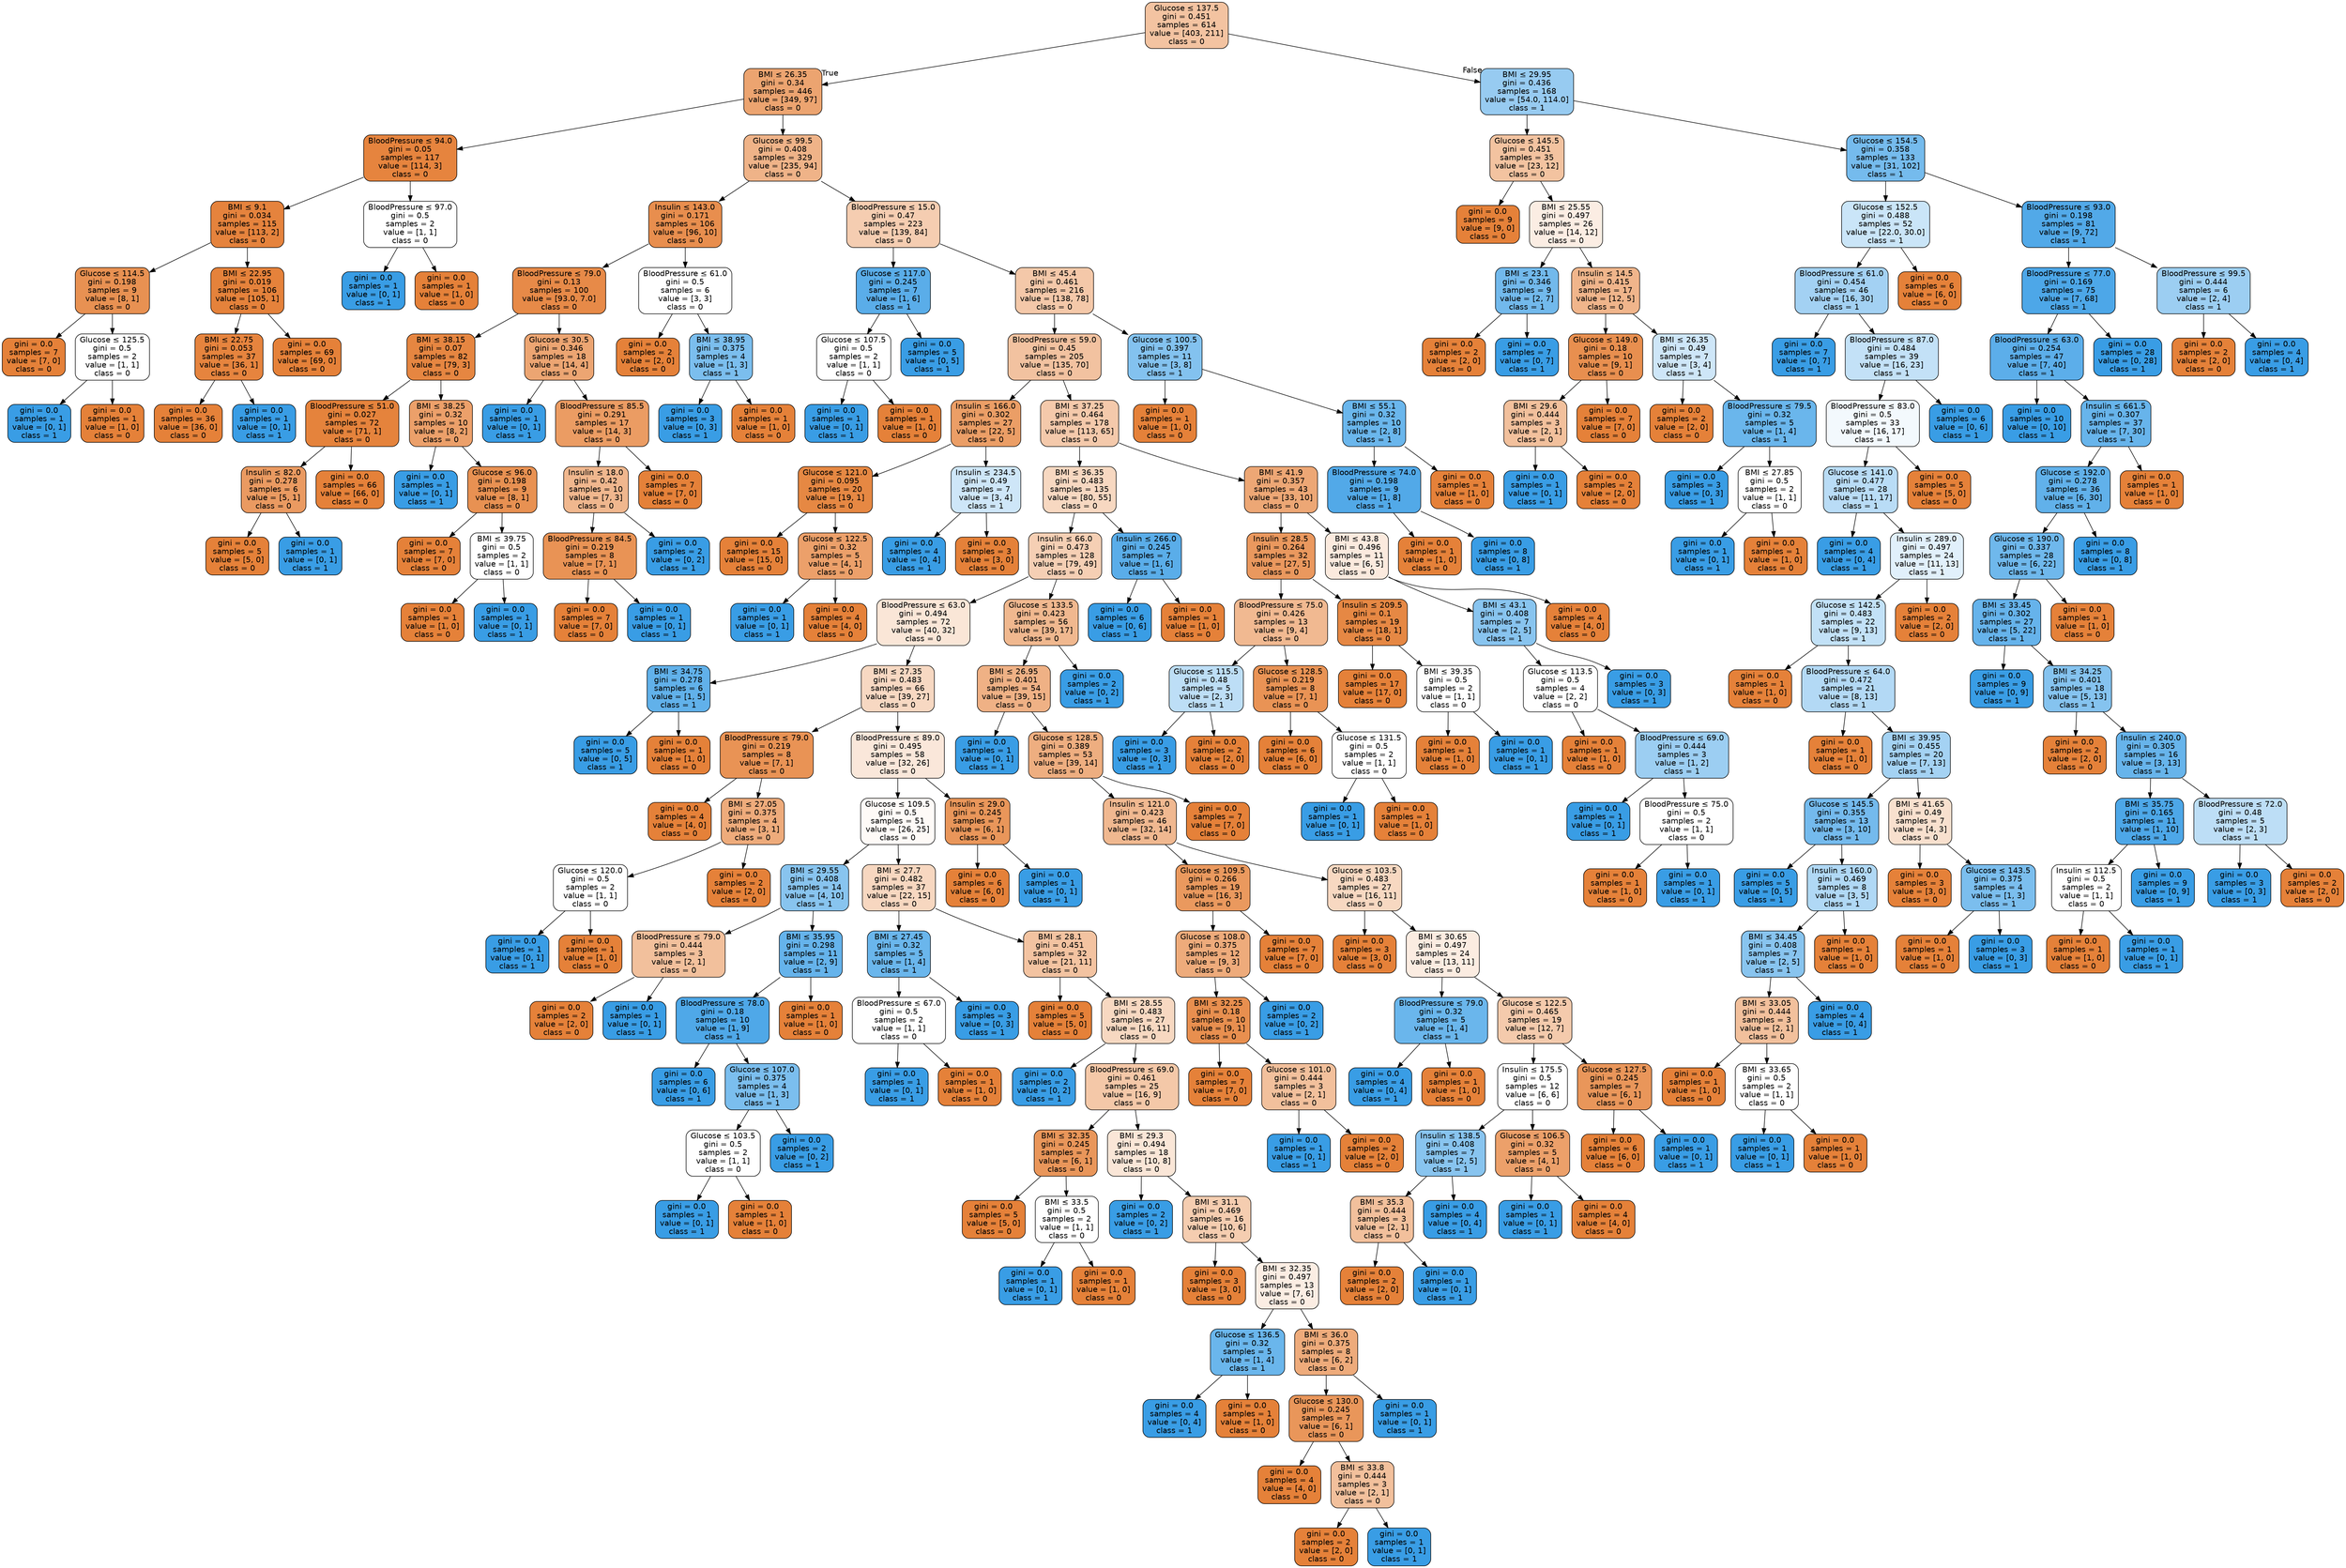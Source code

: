 digraph Tree {
node [shape=box, style="filled, rounded", color="black", fontname="helvetica"] ;
edge [fontname="helvetica"] ;
0 [label=<Glucose &le; 137.5<br/>gini = 0.451<br/>samples = 614<br/>value = [403, 211]<br/>class = 0>, fillcolor="#f3c3a1"] ;
1 [label=<BMI &le; 26.35<br/>gini = 0.34<br/>samples = 446<br/>value = [349, 97]<br/>class = 0>, fillcolor="#eca470"] ;
0 -> 1 [labeldistance=2.5, labelangle=45, headlabel="True"] ;
2 [label=<BloodPressure &le; 94.0<br/>gini = 0.05<br/>samples = 117<br/>value = [114, 3]<br/>class = 0>, fillcolor="#e6843e"] ;
1 -> 2 ;
3 [label=<BMI &le; 9.1<br/>gini = 0.034<br/>samples = 115<br/>value = [113, 2]<br/>class = 0>, fillcolor="#e5833d"] ;
2 -> 3 ;
4 [label=<Glucose &le; 114.5<br/>gini = 0.198<br/>samples = 9<br/>value = [8, 1]<br/>class = 0>, fillcolor="#e89152"] ;
3 -> 4 ;
5 [label=<gini = 0.0<br/>samples = 7<br/>value = [7, 0]<br/>class = 0>, fillcolor="#e58139"] ;
4 -> 5 ;
6 [label=<Glucose &le; 125.5<br/>gini = 0.5<br/>samples = 2<br/>value = [1, 1]<br/>class = 0>, fillcolor="#ffffff"] ;
4 -> 6 ;
7 [label=<gini = 0.0<br/>samples = 1<br/>value = [0, 1]<br/>class = 1>, fillcolor="#399de5"] ;
6 -> 7 ;
8 [label=<gini = 0.0<br/>samples = 1<br/>value = [1, 0]<br/>class = 0>, fillcolor="#e58139"] ;
6 -> 8 ;
9 [label=<BMI &le; 22.95<br/>gini = 0.019<br/>samples = 106<br/>value = [105, 1]<br/>class = 0>, fillcolor="#e5823b"] ;
3 -> 9 ;
10 [label=<BMI &le; 22.75<br/>gini = 0.053<br/>samples = 37<br/>value = [36, 1]<br/>class = 0>, fillcolor="#e6843e"] ;
9 -> 10 ;
11 [label=<gini = 0.0<br/>samples = 36<br/>value = [36, 0]<br/>class = 0>, fillcolor="#e58139"] ;
10 -> 11 ;
12 [label=<gini = 0.0<br/>samples = 1<br/>value = [0, 1]<br/>class = 1>, fillcolor="#399de5"] ;
10 -> 12 ;
13 [label=<gini = 0.0<br/>samples = 69<br/>value = [69, 0]<br/>class = 0>, fillcolor="#e58139"] ;
9 -> 13 ;
14 [label=<BloodPressure &le; 97.0<br/>gini = 0.5<br/>samples = 2<br/>value = [1, 1]<br/>class = 0>, fillcolor="#ffffff"] ;
2 -> 14 ;
15 [label=<gini = 0.0<br/>samples = 1<br/>value = [0, 1]<br/>class = 1>, fillcolor="#399de5"] ;
14 -> 15 ;
16 [label=<gini = 0.0<br/>samples = 1<br/>value = [1, 0]<br/>class = 0>, fillcolor="#e58139"] ;
14 -> 16 ;
17 [label=<Glucose &le; 99.5<br/>gini = 0.408<br/>samples = 329<br/>value = [235, 94]<br/>class = 0>, fillcolor="#efb388"] ;
1 -> 17 ;
18 [label=<Insulin &le; 143.0<br/>gini = 0.171<br/>samples = 106<br/>value = [96, 10]<br/>class = 0>, fillcolor="#e88e4e"] ;
17 -> 18 ;
19 [label=<BloodPressure &le; 79.0<br/>gini = 0.13<br/>samples = 100<br/>value = [93.0, 7.0]<br/>class = 0>, fillcolor="#e78a48"] ;
18 -> 19 ;
20 [label=<BMI &le; 38.15<br/>gini = 0.07<br/>samples = 82<br/>value = [79, 3]<br/>class = 0>, fillcolor="#e68641"] ;
19 -> 20 ;
21 [label=<BloodPressure &le; 51.0<br/>gini = 0.027<br/>samples = 72<br/>value = [71, 1]<br/>class = 0>, fillcolor="#e5833c"] ;
20 -> 21 ;
22 [label=<Insulin &le; 82.0<br/>gini = 0.278<br/>samples = 6<br/>value = [5, 1]<br/>class = 0>, fillcolor="#ea9a61"] ;
21 -> 22 ;
23 [label=<gini = 0.0<br/>samples = 5<br/>value = [5, 0]<br/>class = 0>, fillcolor="#e58139"] ;
22 -> 23 ;
24 [label=<gini = 0.0<br/>samples = 1<br/>value = [0, 1]<br/>class = 1>, fillcolor="#399de5"] ;
22 -> 24 ;
25 [label=<gini = 0.0<br/>samples = 66<br/>value = [66, 0]<br/>class = 0>, fillcolor="#e58139"] ;
21 -> 25 ;
26 [label=<BMI &le; 38.25<br/>gini = 0.32<br/>samples = 10<br/>value = [8, 2]<br/>class = 0>, fillcolor="#eca06a"] ;
20 -> 26 ;
27 [label=<gini = 0.0<br/>samples = 1<br/>value = [0, 1]<br/>class = 1>, fillcolor="#399de5"] ;
26 -> 27 ;
28 [label=<Glucose &le; 96.0<br/>gini = 0.198<br/>samples = 9<br/>value = [8, 1]<br/>class = 0>, fillcolor="#e89152"] ;
26 -> 28 ;
29 [label=<gini = 0.0<br/>samples = 7<br/>value = [7, 0]<br/>class = 0>, fillcolor="#e58139"] ;
28 -> 29 ;
30 [label=<BMI &le; 39.75<br/>gini = 0.5<br/>samples = 2<br/>value = [1, 1]<br/>class = 0>, fillcolor="#ffffff"] ;
28 -> 30 ;
31 [label=<gini = 0.0<br/>samples = 1<br/>value = [1, 0]<br/>class = 0>, fillcolor="#e58139"] ;
30 -> 31 ;
32 [label=<gini = 0.0<br/>samples = 1<br/>value = [0, 1]<br/>class = 1>, fillcolor="#399de5"] ;
30 -> 32 ;
33 [label=<Glucose &le; 30.5<br/>gini = 0.346<br/>samples = 18<br/>value = [14, 4]<br/>class = 0>, fillcolor="#eca572"] ;
19 -> 33 ;
34 [label=<gini = 0.0<br/>samples = 1<br/>value = [0, 1]<br/>class = 1>, fillcolor="#399de5"] ;
33 -> 34 ;
35 [label=<BloodPressure &le; 85.5<br/>gini = 0.291<br/>samples = 17<br/>value = [14, 3]<br/>class = 0>, fillcolor="#eb9c63"] ;
33 -> 35 ;
36 [label=<Insulin &le; 18.0<br/>gini = 0.42<br/>samples = 10<br/>value = [7, 3]<br/>class = 0>, fillcolor="#f0b78e"] ;
35 -> 36 ;
37 [label=<BloodPressure &le; 84.5<br/>gini = 0.219<br/>samples = 8<br/>value = [7, 1]<br/>class = 0>, fillcolor="#e99355"] ;
36 -> 37 ;
38 [label=<gini = 0.0<br/>samples = 7<br/>value = [7, 0]<br/>class = 0>, fillcolor="#e58139"] ;
37 -> 38 ;
39 [label=<gini = 0.0<br/>samples = 1<br/>value = [0, 1]<br/>class = 1>, fillcolor="#399de5"] ;
37 -> 39 ;
40 [label=<gini = 0.0<br/>samples = 2<br/>value = [0, 2]<br/>class = 1>, fillcolor="#399de5"] ;
36 -> 40 ;
41 [label=<gini = 0.0<br/>samples = 7<br/>value = [7, 0]<br/>class = 0>, fillcolor="#e58139"] ;
35 -> 41 ;
42 [label=<BloodPressure &le; 61.0<br/>gini = 0.5<br/>samples = 6<br/>value = [3, 3]<br/>class = 0>, fillcolor="#ffffff"] ;
18 -> 42 ;
43 [label=<gini = 0.0<br/>samples = 2<br/>value = [2, 0]<br/>class = 0>, fillcolor="#e58139"] ;
42 -> 43 ;
44 [label=<BMI &le; 38.95<br/>gini = 0.375<br/>samples = 4<br/>value = [1, 3]<br/>class = 1>, fillcolor="#7bbeee"] ;
42 -> 44 ;
45 [label=<gini = 0.0<br/>samples = 3<br/>value = [0, 3]<br/>class = 1>, fillcolor="#399de5"] ;
44 -> 45 ;
46 [label=<gini = 0.0<br/>samples = 1<br/>value = [1, 0]<br/>class = 0>, fillcolor="#e58139"] ;
44 -> 46 ;
47 [label=<BloodPressure &le; 15.0<br/>gini = 0.47<br/>samples = 223<br/>value = [139, 84]<br/>class = 0>, fillcolor="#f5cdb1"] ;
17 -> 47 ;
48 [label=<Glucose &le; 117.0<br/>gini = 0.245<br/>samples = 7<br/>value = [1, 6]<br/>class = 1>, fillcolor="#5aade9"] ;
47 -> 48 ;
49 [label=<Glucose &le; 107.5<br/>gini = 0.5<br/>samples = 2<br/>value = [1, 1]<br/>class = 0>, fillcolor="#ffffff"] ;
48 -> 49 ;
50 [label=<gini = 0.0<br/>samples = 1<br/>value = [0, 1]<br/>class = 1>, fillcolor="#399de5"] ;
49 -> 50 ;
51 [label=<gini = 0.0<br/>samples = 1<br/>value = [1, 0]<br/>class = 0>, fillcolor="#e58139"] ;
49 -> 51 ;
52 [label=<gini = 0.0<br/>samples = 5<br/>value = [0, 5]<br/>class = 1>, fillcolor="#399de5"] ;
48 -> 52 ;
53 [label=<BMI &le; 45.4<br/>gini = 0.461<br/>samples = 216<br/>value = [138, 78]<br/>class = 0>, fillcolor="#f4c8a9"] ;
47 -> 53 ;
54 [label=<BloodPressure &le; 59.0<br/>gini = 0.45<br/>samples = 205<br/>value = [135, 70]<br/>class = 0>, fillcolor="#f2c2a0"] ;
53 -> 54 ;
55 [label=<Insulin &le; 166.0<br/>gini = 0.302<br/>samples = 27<br/>value = [22, 5]<br/>class = 0>, fillcolor="#eb9e66"] ;
54 -> 55 ;
56 [label=<Glucose &le; 121.0<br/>gini = 0.095<br/>samples = 20<br/>value = [19, 1]<br/>class = 0>, fillcolor="#e68843"] ;
55 -> 56 ;
57 [label=<gini = 0.0<br/>samples = 15<br/>value = [15, 0]<br/>class = 0>, fillcolor="#e58139"] ;
56 -> 57 ;
58 [label=<Glucose &le; 122.5<br/>gini = 0.32<br/>samples = 5<br/>value = [4, 1]<br/>class = 0>, fillcolor="#eca06a"] ;
56 -> 58 ;
59 [label=<gini = 0.0<br/>samples = 1<br/>value = [0, 1]<br/>class = 1>, fillcolor="#399de5"] ;
58 -> 59 ;
60 [label=<gini = 0.0<br/>samples = 4<br/>value = [4, 0]<br/>class = 0>, fillcolor="#e58139"] ;
58 -> 60 ;
61 [label=<Insulin &le; 234.5<br/>gini = 0.49<br/>samples = 7<br/>value = [3, 4]<br/>class = 1>, fillcolor="#cee6f8"] ;
55 -> 61 ;
62 [label=<gini = 0.0<br/>samples = 4<br/>value = [0, 4]<br/>class = 1>, fillcolor="#399de5"] ;
61 -> 62 ;
63 [label=<gini = 0.0<br/>samples = 3<br/>value = [3, 0]<br/>class = 0>, fillcolor="#e58139"] ;
61 -> 63 ;
64 [label=<BMI &le; 37.25<br/>gini = 0.464<br/>samples = 178<br/>value = [113, 65]<br/>class = 0>, fillcolor="#f4c9ab"] ;
54 -> 64 ;
65 [label=<BMI &le; 36.35<br/>gini = 0.483<br/>samples = 135<br/>value = [80, 55]<br/>class = 0>, fillcolor="#f7d8c1"] ;
64 -> 65 ;
66 [label=<Insulin &le; 66.0<br/>gini = 0.473<br/>samples = 128<br/>value = [79, 49]<br/>class = 0>, fillcolor="#f5cfb4"] ;
65 -> 66 ;
67 [label=<BloodPressure &le; 63.0<br/>gini = 0.494<br/>samples = 72<br/>value = [40, 32]<br/>class = 0>, fillcolor="#fae6d7"] ;
66 -> 67 ;
68 [label=<BMI &le; 34.75<br/>gini = 0.278<br/>samples = 6<br/>value = [1, 5]<br/>class = 1>, fillcolor="#61b1ea"] ;
67 -> 68 ;
69 [label=<gini = 0.0<br/>samples = 5<br/>value = [0, 5]<br/>class = 1>, fillcolor="#399de5"] ;
68 -> 69 ;
70 [label=<gini = 0.0<br/>samples = 1<br/>value = [1, 0]<br/>class = 0>, fillcolor="#e58139"] ;
68 -> 70 ;
71 [label=<BMI &le; 27.35<br/>gini = 0.483<br/>samples = 66<br/>value = [39, 27]<br/>class = 0>, fillcolor="#f7d8c2"] ;
67 -> 71 ;
72 [label=<BloodPressure &le; 79.0<br/>gini = 0.219<br/>samples = 8<br/>value = [7, 1]<br/>class = 0>, fillcolor="#e99355"] ;
71 -> 72 ;
73 [label=<gini = 0.0<br/>samples = 4<br/>value = [4, 0]<br/>class = 0>, fillcolor="#e58139"] ;
72 -> 73 ;
74 [label=<BMI &le; 27.05<br/>gini = 0.375<br/>samples = 4<br/>value = [3, 1]<br/>class = 0>, fillcolor="#eeab7b"] ;
72 -> 74 ;
75 [label=<Glucose &le; 120.0<br/>gini = 0.5<br/>samples = 2<br/>value = [1, 1]<br/>class = 0>, fillcolor="#ffffff"] ;
74 -> 75 ;
76 [label=<gini = 0.0<br/>samples = 1<br/>value = [0, 1]<br/>class = 1>, fillcolor="#399de5"] ;
75 -> 76 ;
77 [label=<gini = 0.0<br/>samples = 1<br/>value = [1, 0]<br/>class = 0>, fillcolor="#e58139"] ;
75 -> 77 ;
78 [label=<gini = 0.0<br/>samples = 2<br/>value = [2, 0]<br/>class = 0>, fillcolor="#e58139"] ;
74 -> 78 ;
79 [label=<BloodPressure &le; 89.0<br/>gini = 0.495<br/>samples = 58<br/>value = [32, 26]<br/>class = 0>, fillcolor="#fae7da"] ;
71 -> 79 ;
80 [label=<Glucose &le; 109.5<br/>gini = 0.5<br/>samples = 51<br/>value = [26, 25]<br/>class = 0>, fillcolor="#fefaf7"] ;
79 -> 80 ;
81 [label=<BMI &le; 29.55<br/>gini = 0.408<br/>samples = 14<br/>value = [4, 10]<br/>class = 1>, fillcolor="#88c4ef"] ;
80 -> 81 ;
82 [label=<BloodPressure &le; 79.0<br/>gini = 0.444<br/>samples = 3<br/>value = [2, 1]<br/>class = 0>, fillcolor="#f2c09c"] ;
81 -> 82 ;
83 [label=<gini = 0.0<br/>samples = 2<br/>value = [2, 0]<br/>class = 0>, fillcolor="#e58139"] ;
82 -> 83 ;
84 [label=<gini = 0.0<br/>samples = 1<br/>value = [0, 1]<br/>class = 1>, fillcolor="#399de5"] ;
82 -> 84 ;
85 [label=<BMI &le; 35.95<br/>gini = 0.298<br/>samples = 11<br/>value = [2, 9]<br/>class = 1>, fillcolor="#65b3eb"] ;
81 -> 85 ;
86 [label=<BloodPressure &le; 78.0<br/>gini = 0.18<br/>samples = 10<br/>value = [1, 9]<br/>class = 1>, fillcolor="#4fa8e8"] ;
85 -> 86 ;
87 [label=<gini = 0.0<br/>samples = 6<br/>value = [0, 6]<br/>class = 1>, fillcolor="#399de5"] ;
86 -> 87 ;
88 [label=<Glucose &le; 107.0<br/>gini = 0.375<br/>samples = 4<br/>value = [1, 3]<br/>class = 1>, fillcolor="#7bbeee"] ;
86 -> 88 ;
89 [label=<Glucose &le; 103.5<br/>gini = 0.5<br/>samples = 2<br/>value = [1, 1]<br/>class = 0>, fillcolor="#ffffff"] ;
88 -> 89 ;
90 [label=<gini = 0.0<br/>samples = 1<br/>value = [0, 1]<br/>class = 1>, fillcolor="#399de5"] ;
89 -> 90 ;
91 [label=<gini = 0.0<br/>samples = 1<br/>value = [1, 0]<br/>class = 0>, fillcolor="#e58139"] ;
89 -> 91 ;
92 [label=<gini = 0.0<br/>samples = 2<br/>value = [0, 2]<br/>class = 1>, fillcolor="#399de5"] ;
88 -> 92 ;
93 [label=<gini = 0.0<br/>samples = 1<br/>value = [1, 0]<br/>class = 0>, fillcolor="#e58139"] ;
85 -> 93 ;
94 [label=<BMI &le; 27.7<br/>gini = 0.482<br/>samples = 37<br/>value = [22, 15]<br/>class = 0>, fillcolor="#f7d7c0"] ;
80 -> 94 ;
95 [label=<BMI &le; 27.45<br/>gini = 0.32<br/>samples = 5<br/>value = [1, 4]<br/>class = 1>, fillcolor="#6ab6ec"] ;
94 -> 95 ;
96 [label=<BloodPressure &le; 67.0<br/>gini = 0.5<br/>samples = 2<br/>value = [1, 1]<br/>class = 0>, fillcolor="#ffffff"] ;
95 -> 96 ;
97 [label=<gini = 0.0<br/>samples = 1<br/>value = [0, 1]<br/>class = 1>, fillcolor="#399de5"] ;
96 -> 97 ;
98 [label=<gini = 0.0<br/>samples = 1<br/>value = [1, 0]<br/>class = 0>, fillcolor="#e58139"] ;
96 -> 98 ;
99 [label=<gini = 0.0<br/>samples = 3<br/>value = [0, 3]<br/>class = 1>, fillcolor="#399de5"] ;
95 -> 99 ;
100 [label=<BMI &le; 28.1<br/>gini = 0.451<br/>samples = 32<br/>value = [21, 11]<br/>class = 0>, fillcolor="#f3c3a1"] ;
94 -> 100 ;
101 [label=<gini = 0.0<br/>samples = 5<br/>value = [5, 0]<br/>class = 0>, fillcolor="#e58139"] ;
100 -> 101 ;
102 [label=<BMI &le; 28.55<br/>gini = 0.483<br/>samples = 27<br/>value = [16, 11]<br/>class = 0>, fillcolor="#f7d8c1"] ;
100 -> 102 ;
103 [label=<gini = 0.0<br/>samples = 2<br/>value = [0, 2]<br/>class = 1>, fillcolor="#399de5"] ;
102 -> 103 ;
104 [label=<BloodPressure &le; 69.0<br/>gini = 0.461<br/>samples = 25<br/>value = [16, 9]<br/>class = 0>, fillcolor="#f4c8a8"] ;
102 -> 104 ;
105 [label=<BMI &le; 32.35<br/>gini = 0.245<br/>samples = 7<br/>value = [6, 1]<br/>class = 0>, fillcolor="#e9965a"] ;
104 -> 105 ;
106 [label=<gini = 0.0<br/>samples = 5<br/>value = [5, 0]<br/>class = 0>, fillcolor="#e58139"] ;
105 -> 106 ;
107 [label=<BMI &le; 33.5<br/>gini = 0.5<br/>samples = 2<br/>value = [1, 1]<br/>class = 0>, fillcolor="#ffffff"] ;
105 -> 107 ;
108 [label=<gini = 0.0<br/>samples = 1<br/>value = [0, 1]<br/>class = 1>, fillcolor="#399de5"] ;
107 -> 108 ;
109 [label=<gini = 0.0<br/>samples = 1<br/>value = [1, 0]<br/>class = 0>, fillcolor="#e58139"] ;
107 -> 109 ;
110 [label=<BMI &le; 29.3<br/>gini = 0.494<br/>samples = 18<br/>value = [10, 8]<br/>class = 0>, fillcolor="#fae6d7"] ;
104 -> 110 ;
111 [label=<gini = 0.0<br/>samples = 2<br/>value = [0, 2]<br/>class = 1>, fillcolor="#399de5"] ;
110 -> 111 ;
112 [label=<BMI &le; 31.1<br/>gini = 0.469<br/>samples = 16<br/>value = [10, 6]<br/>class = 0>, fillcolor="#f5cdb0"] ;
110 -> 112 ;
113 [label=<gini = 0.0<br/>samples = 3<br/>value = [3, 0]<br/>class = 0>, fillcolor="#e58139"] ;
112 -> 113 ;
114 [label=<BMI &le; 32.35<br/>gini = 0.497<br/>samples = 13<br/>value = [7, 6]<br/>class = 0>, fillcolor="#fbede3"] ;
112 -> 114 ;
115 [label=<Glucose &le; 136.5<br/>gini = 0.32<br/>samples = 5<br/>value = [1, 4]<br/>class = 1>, fillcolor="#6ab6ec"] ;
114 -> 115 ;
116 [label=<gini = 0.0<br/>samples = 4<br/>value = [0, 4]<br/>class = 1>, fillcolor="#399de5"] ;
115 -> 116 ;
117 [label=<gini = 0.0<br/>samples = 1<br/>value = [1, 0]<br/>class = 0>, fillcolor="#e58139"] ;
115 -> 117 ;
118 [label=<BMI &le; 36.0<br/>gini = 0.375<br/>samples = 8<br/>value = [6, 2]<br/>class = 0>, fillcolor="#eeab7b"] ;
114 -> 118 ;
119 [label=<Glucose &le; 130.0<br/>gini = 0.245<br/>samples = 7<br/>value = [6, 1]<br/>class = 0>, fillcolor="#e9965a"] ;
118 -> 119 ;
120 [label=<gini = 0.0<br/>samples = 4<br/>value = [4, 0]<br/>class = 0>, fillcolor="#e58139"] ;
119 -> 120 ;
121 [label=<BMI &le; 33.8<br/>gini = 0.444<br/>samples = 3<br/>value = [2, 1]<br/>class = 0>, fillcolor="#f2c09c"] ;
119 -> 121 ;
122 [label=<gini = 0.0<br/>samples = 2<br/>value = [2, 0]<br/>class = 0>, fillcolor="#e58139"] ;
121 -> 122 ;
123 [label=<gini = 0.0<br/>samples = 1<br/>value = [0, 1]<br/>class = 1>, fillcolor="#399de5"] ;
121 -> 123 ;
124 [label=<gini = 0.0<br/>samples = 1<br/>value = [0, 1]<br/>class = 1>, fillcolor="#399de5"] ;
118 -> 124 ;
125 [label=<Insulin &le; 29.0<br/>gini = 0.245<br/>samples = 7<br/>value = [6, 1]<br/>class = 0>, fillcolor="#e9965a"] ;
79 -> 125 ;
126 [label=<gini = 0.0<br/>samples = 6<br/>value = [6, 0]<br/>class = 0>, fillcolor="#e58139"] ;
125 -> 126 ;
127 [label=<gini = 0.0<br/>samples = 1<br/>value = [0, 1]<br/>class = 1>, fillcolor="#399de5"] ;
125 -> 127 ;
128 [label=<Glucose &le; 133.5<br/>gini = 0.423<br/>samples = 56<br/>value = [39, 17]<br/>class = 0>, fillcolor="#f0b88f"] ;
66 -> 128 ;
129 [label=<BMI &le; 26.95<br/>gini = 0.401<br/>samples = 54<br/>value = [39, 15]<br/>class = 0>, fillcolor="#efb185"] ;
128 -> 129 ;
130 [label=<gini = 0.0<br/>samples = 1<br/>value = [0, 1]<br/>class = 1>, fillcolor="#399de5"] ;
129 -> 130 ;
131 [label=<Glucose &le; 128.5<br/>gini = 0.389<br/>samples = 53<br/>value = [39, 14]<br/>class = 0>, fillcolor="#eeae80"] ;
129 -> 131 ;
132 [label=<Insulin &le; 121.0<br/>gini = 0.423<br/>samples = 46<br/>value = [32, 14]<br/>class = 0>, fillcolor="#f0b890"] ;
131 -> 132 ;
133 [label=<Glucose &le; 109.5<br/>gini = 0.266<br/>samples = 19<br/>value = [16, 3]<br/>class = 0>, fillcolor="#ea995e"] ;
132 -> 133 ;
134 [label=<Glucose &le; 108.0<br/>gini = 0.375<br/>samples = 12<br/>value = [9, 3]<br/>class = 0>, fillcolor="#eeab7b"] ;
133 -> 134 ;
135 [label=<BMI &le; 32.25<br/>gini = 0.18<br/>samples = 10<br/>value = [9, 1]<br/>class = 0>, fillcolor="#e88f4f"] ;
134 -> 135 ;
136 [label=<gini = 0.0<br/>samples = 7<br/>value = [7, 0]<br/>class = 0>, fillcolor="#e58139"] ;
135 -> 136 ;
137 [label=<Glucose &le; 101.0<br/>gini = 0.444<br/>samples = 3<br/>value = [2, 1]<br/>class = 0>, fillcolor="#f2c09c"] ;
135 -> 137 ;
138 [label=<gini = 0.0<br/>samples = 1<br/>value = [0, 1]<br/>class = 1>, fillcolor="#399de5"] ;
137 -> 138 ;
139 [label=<gini = 0.0<br/>samples = 2<br/>value = [2, 0]<br/>class = 0>, fillcolor="#e58139"] ;
137 -> 139 ;
140 [label=<gini = 0.0<br/>samples = 2<br/>value = [0, 2]<br/>class = 1>, fillcolor="#399de5"] ;
134 -> 140 ;
141 [label=<gini = 0.0<br/>samples = 7<br/>value = [7, 0]<br/>class = 0>, fillcolor="#e58139"] ;
133 -> 141 ;
142 [label=<Glucose &le; 103.5<br/>gini = 0.483<br/>samples = 27<br/>value = [16, 11]<br/>class = 0>, fillcolor="#f7d8c1"] ;
132 -> 142 ;
143 [label=<gini = 0.0<br/>samples = 3<br/>value = [3, 0]<br/>class = 0>, fillcolor="#e58139"] ;
142 -> 143 ;
144 [label=<BMI &le; 30.65<br/>gini = 0.497<br/>samples = 24<br/>value = [13, 11]<br/>class = 0>, fillcolor="#fbece1"] ;
142 -> 144 ;
145 [label=<BloodPressure &le; 79.0<br/>gini = 0.32<br/>samples = 5<br/>value = [1, 4]<br/>class = 1>, fillcolor="#6ab6ec"] ;
144 -> 145 ;
146 [label=<gini = 0.0<br/>samples = 4<br/>value = [0, 4]<br/>class = 1>, fillcolor="#399de5"] ;
145 -> 146 ;
147 [label=<gini = 0.0<br/>samples = 1<br/>value = [1, 0]<br/>class = 0>, fillcolor="#e58139"] ;
145 -> 147 ;
148 [label=<Glucose &le; 122.5<br/>gini = 0.465<br/>samples = 19<br/>value = [12, 7]<br/>class = 0>, fillcolor="#f4caac"] ;
144 -> 148 ;
149 [label=<Insulin &le; 175.5<br/>gini = 0.5<br/>samples = 12<br/>value = [6, 6]<br/>class = 0>, fillcolor="#ffffff"] ;
148 -> 149 ;
150 [label=<Insulin &le; 138.5<br/>gini = 0.408<br/>samples = 7<br/>value = [2, 5]<br/>class = 1>, fillcolor="#88c4ef"] ;
149 -> 150 ;
151 [label=<BMI &le; 35.3<br/>gini = 0.444<br/>samples = 3<br/>value = [2, 1]<br/>class = 0>, fillcolor="#f2c09c"] ;
150 -> 151 ;
152 [label=<gini = 0.0<br/>samples = 2<br/>value = [2, 0]<br/>class = 0>, fillcolor="#e58139"] ;
151 -> 152 ;
153 [label=<gini = 0.0<br/>samples = 1<br/>value = [0, 1]<br/>class = 1>, fillcolor="#399de5"] ;
151 -> 153 ;
154 [label=<gini = 0.0<br/>samples = 4<br/>value = [0, 4]<br/>class = 1>, fillcolor="#399de5"] ;
150 -> 154 ;
155 [label=<Glucose &le; 106.5<br/>gini = 0.32<br/>samples = 5<br/>value = [4, 1]<br/>class = 0>, fillcolor="#eca06a"] ;
149 -> 155 ;
156 [label=<gini = 0.0<br/>samples = 1<br/>value = [0, 1]<br/>class = 1>, fillcolor="#399de5"] ;
155 -> 156 ;
157 [label=<gini = 0.0<br/>samples = 4<br/>value = [4, 0]<br/>class = 0>, fillcolor="#e58139"] ;
155 -> 157 ;
158 [label=<Glucose &le; 127.5<br/>gini = 0.245<br/>samples = 7<br/>value = [6, 1]<br/>class = 0>, fillcolor="#e9965a"] ;
148 -> 158 ;
159 [label=<gini = 0.0<br/>samples = 6<br/>value = [6, 0]<br/>class = 0>, fillcolor="#e58139"] ;
158 -> 159 ;
160 [label=<gini = 0.0<br/>samples = 1<br/>value = [0, 1]<br/>class = 1>, fillcolor="#399de5"] ;
158 -> 160 ;
161 [label=<gini = 0.0<br/>samples = 7<br/>value = [7, 0]<br/>class = 0>, fillcolor="#e58139"] ;
131 -> 161 ;
162 [label=<gini = 0.0<br/>samples = 2<br/>value = [0, 2]<br/>class = 1>, fillcolor="#399de5"] ;
128 -> 162 ;
163 [label=<Insulin &le; 266.0<br/>gini = 0.245<br/>samples = 7<br/>value = [1, 6]<br/>class = 1>, fillcolor="#5aade9"] ;
65 -> 163 ;
164 [label=<gini = 0.0<br/>samples = 6<br/>value = [0, 6]<br/>class = 1>, fillcolor="#399de5"] ;
163 -> 164 ;
165 [label=<gini = 0.0<br/>samples = 1<br/>value = [1, 0]<br/>class = 0>, fillcolor="#e58139"] ;
163 -> 165 ;
166 [label=<BMI &le; 41.9<br/>gini = 0.357<br/>samples = 43<br/>value = [33, 10]<br/>class = 0>, fillcolor="#eda775"] ;
64 -> 166 ;
167 [label=<Insulin &le; 28.5<br/>gini = 0.264<br/>samples = 32<br/>value = [27, 5]<br/>class = 0>, fillcolor="#ea985e"] ;
166 -> 167 ;
168 [label=<BloodPressure &le; 75.0<br/>gini = 0.426<br/>samples = 13<br/>value = [9, 4]<br/>class = 0>, fillcolor="#f1b991"] ;
167 -> 168 ;
169 [label=<Glucose &le; 115.5<br/>gini = 0.48<br/>samples = 5<br/>value = [2, 3]<br/>class = 1>, fillcolor="#bddef6"] ;
168 -> 169 ;
170 [label=<gini = 0.0<br/>samples = 3<br/>value = [0, 3]<br/>class = 1>, fillcolor="#399de5"] ;
169 -> 170 ;
171 [label=<gini = 0.0<br/>samples = 2<br/>value = [2, 0]<br/>class = 0>, fillcolor="#e58139"] ;
169 -> 171 ;
172 [label=<Glucose &le; 128.5<br/>gini = 0.219<br/>samples = 8<br/>value = [7, 1]<br/>class = 0>, fillcolor="#e99355"] ;
168 -> 172 ;
173 [label=<gini = 0.0<br/>samples = 6<br/>value = [6, 0]<br/>class = 0>, fillcolor="#e58139"] ;
172 -> 173 ;
174 [label=<Glucose &le; 131.5<br/>gini = 0.5<br/>samples = 2<br/>value = [1, 1]<br/>class = 0>, fillcolor="#ffffff"] ;
172 -> 174 ;
175 [label=<gini = 0.0<br/>samples = 1<br/>value = [0, 1]<br/>class = 1>, fillcolor="#399de5"] ;
174 -> 175 ;
176 [label=<gini = 0.0<br/>samples = 1<br/>value = [1, 0]<br/>class = 0>, fillcolor="#e58139"] ;
174 -> 176 ;
177 [label=<Insulin &le; 209.5<br/>gini = 0.1<br/>samples = 19<br/>value = [18, 1]<br/>class = 0>, fillcolor="#e68844"] ;
167 -> 177 ;
178 [label=<gini = 0.0<br/>samples = 17<br/>value = [17, 0]<br/>class = 0>, fillcolor="#e58139"] ;
177 -> 178 ;
179 [label=<BMI &le; 39.35<br/>gini = 0.5<br/>samples = 2<br/>value = [1, 1]<br/>class = 0>, fillcolor="#ffffff"] ;
177 -> 179 ;
180 [label=<gini = 0.0<br/>samples = 1<br/>value = [1, 0]<br/>class = 0>, fillcolor="#e58139"] ;
179 -> 180 ;
181 [label=<gini = 0.0<br/>samples = 1<br/>value = [0, 1]<br/>class = 1>, fillcolor="#399de5"] ;
179 -> 181 ;
182 [label=<BMI &le; 43.8<br/>gini = 0.496<br/>samples = 11<br/>value = [6, 5]<br/>class = 0>, fillcolor="#fbeade"] ;
166 -> 182 ;
183 [label=<BMI &le; 43.1<br/>gini = 0.408<br/>samples = 7<br/>value = [2, 5]<br/>class = 1>, fillcolor="#88c4ef"] ;
182 -> 183 ;
184 [label=<Glucose &le; 113.5<br/>gini = 0.5<br/>samples = 4<br/>value = [2, 2]<br/>class = 0>, fillcolor="#ffffff"] ;
183 -> 184 ;
185 [label=<gini = 0.0<br/>samples = 1<br/>value = [1, 0]<br/>class = 0>, fillcolor="#e58139"] ;
184 -> 185 ;
186 [label=<BloodPressure &le; 69.0<br/>gini = 0.444<br/>samples = 3<br/>value = [1, 2]<br/>class = 1>, fillcolor="#9ccef2"] ;
184 -> 186 ;
187 [label=<gini = 0.0<br/>samples = 1<br/>value = [0, 1]<br/>class = 1>, fillcolor="#399de5"] ;
186 -> 187 ;
188 [label=<BloodPressure &le; 75.0<br/>gini = 0.5<br/>samples = 2<br/>value = [1, 1]<br/>class = 0>, fillcolor="#ffffff"] ;
186 -> 188 ;
189 [label=<gini = 0.0<br/>samples = 1<br/>value = [1, 0]<br/>class = 0>, fillcolor="#e58139"] ;
188 -> 189 ;
190 [label=<gini = 0.0<br/>samples = 1<br/>value = [0, 1]<br/>class = 1>, fillcolor="#399de5"] ;
188 -> 190 ;
191 [label=<gini = 0.0<br/>samples = 3<br/>value = [0, 3]<br/>class = 1>, fillcolor="#399de5"] ;
183 -> 191 ;
192 [label=<gini = 0.0<br/>samples = 4<br/>value = [4, 0]<br/>class = 0>, fillcolor="#e58139"] ;
182 -> 192 ;
193 [label=<Glucose &le; 100.5<br/>gini = 0.397<br/>samples = 11<br/>value = [3, 8]<br/>class = 1>, fillcolor="#83c2ef"] ;
53 -> 193 ;
194 [label=<gini = 0.0<br/>samples = 1<br/>value = [1, 0]<br/>class = 0>, fillcolor="#e58139"] ;
193 -> 194 ;
195 [label=<BMI &le; 55.1<br/>gini = 0.32<br/>samples = 10<br/>value = [2, 8]<br/>class = 1>, fillcolor="#6ab6ec"] ;
193 -> 195 ;
196 [label=<BloodPressure &le; 74.0<br/>gini = 0.198<br/>samples = 9<br/>value = [1, 8]<br/>class = 1>, fillcolor="#52a9e8"] ;
195 -> 196 ;
197 [label=<gini = 0.0<br/>samples = 1<br/>value = [1, 0]<br/>class = 0>, fillcolor="#e58139"] ;
196 -> 197 ;
198 [label=<gini = 0.0<br/>samples = 8<br/>value = [0, 8]<br/>class = 1>, fillcolor="#399de5"] ;
196 -> 198 ;
199 [label=<gini = 0.0<br/>samples = 1<br/>value = [1, 0]<br/>class = 0>, fillcolor="#e58139"] ;
195 -> 199 ;
200 [label=<BMI &le; 29.95<br/>gini = 0.436<br/>samples = 168<br/>value = [54.0, 114.0]<br/>class = 1>, fillcolor="#97cbf1"] ;
0 -> 200 [labeldistance=2.5, labelangle=-45, headlabel="False"] ;
201 [label=<Glucose &le; 145.5<br/>gini = 0.451<br/>samples = 35<br/>value = [23, 12]<br/>class = 0>, fillcolor="#f3c3a0"] ;
200 -> 201 ;
202 [label=<gini = 0.0<br/>samples = 9<br/>value = [9, 0]<br/>class = 0>, fillcolor="#e58139"] ;
201 -> 202 ;
203 [label=<BMI &le; 25.55<br/>gini = 0.497<br/>samples = 26<br/>value = [14, 12]<br/>class = 0>, fillcolor="#fbede3"] ;
201 -> 203 ;
204 [label=<BMI &le; 23.1<br/>gini = 0.346<br/>samples = 9<br/>value = [2, 7]<br/>class = 1>, fillcolor="#72b9ec"] ;
203 -> 204 ;
205 [label=<gini = 0.0<br/>samples = 2<br/>value = [2, 0]<br/>class = 0>, fillcolor="#e58139"] ;
204 -> 205 ;
206 [label=<gini = 0.0<br/>samples = 7<br/>value = [0, 7]<br/>class = 1>, fillcolor="#399de5"] ;
204 -> 206 ;
207 [label=<Insulin &le; 14.5<br/>gini = 0.415<br/>samples = 17<br/>value = [12, 5]<br/>class = 0>, fillcolor="#f0b58b"] ;
203 -> 207 ;
208 [label=<Glucose &le; 149.0<br/>gini = 0.18<br/>samples = 10<br/>value = [9, 1]<br/>class = 0>, fillcolor="#e88f4f"] ;
207 -> 208 ;
209 [label=<BMI &le; 29.6<br/>gini = 0.444<br/>samples = 3<br/>value = [2, 1]<br/>class = 0>, fillcolor="#f2c09c"] ;
208 -> 209 ;
210 [label=<gini = 0.0<br/>samples = 1<br/>value = [0, 1]<br/>class = 1>, fillcolor="#399de5"] ;
209 -> 210 ;
211 [label=<gini = 0.0<br/>samples = 2<br/>value = [2, 0]<br/>class = 0>, fillcolor="#e58139"] ;
209 -> 211 ;
212 [label=<gini = 0.0<br/>samples = 7<br/>value = [7, 0]<br/>class = 0>, fillcolor="#e58139"] ;
208 -> 212 ;
213 [label=<BMI &le; 26.35<br/>gini = 0.49<br/>samples = 7<br/>value = [3, 4]<br/>class = 1>, fillcolor="#cee6f8"] ;
207 -> 213 ;
214 [label=<gini = 0.0<br/>samples = 2<br/>value = [2, 0]<br/>class = 0>, fillcolor="#e58139"] ;
213 -> 214 ;
215 [label=<BloodPressure &le; 79.5<br/>gini = 0.32<br/>samples = 5<br/>value = [1, 4]<br/>class = 1>, fillcolor="#6ab6ec"] ;
213 -> 215 ;
216 [label=<gini = 0.0<br/>samples = 3<br/>value = [0, 3]<br/>class = 1>, fillcolor="#399de5"] ;
215 -> 216 ;
217 [label=<BMI &le; 27.85<br/>gini = 0.5<br/>samples = 2<br/>value = [1, 1]<br/>class = 0>, fillcolor="#ffffff"] ;
215 -> 217 ;
218 [label=<gini = 0.0<br/>samples = 1<br/>value = [0, 1]<br/>class = 1>, fillcolor="#399de5"] ;
217 -> 218 ;
219 [label=<gini = 0.0<br/>samples = 1<br/>value = [1, 0]<br/>class = 0>, fillcolor="#e58139"] ;
217 -> 219 ;
220 [label=<Glucose &le; 154.5<br/>gini = 0.358<br/>samples = 133<br/>value = [31, 102]<br/>class = 1>, fillcolor="#75bbed"] ;
200 -> 220 ;
221 [label=<Glucose &le; 152.5<br/>gini = 0.488<br/>samples = 52<br/>value = [22.0, 30.0]<br/>class = 1>, fillcolor="#cae5f8"] ;
220 -> 221 ;
222 [label=<BloodPressure &le; 61.0<br/>gini = 0.454<br/>samples = 46<br/>value = [16, 30]<br/>class = 1>, fillcolor="#a3d1f3"] ;
221 -> 222 ;
223 [label=<gini = 0.0<br/>samples = 7<br/>value = [0, 7]<br/>class = 1>, fillcolor="#399de5"] ;
222 -> 223 ;
224 [label=<BloodPressure &le; 87.0<br/>gini = 0.484<br/>samples = 39<br/>value = [16, 23]<br/>class = 1>, fillcolor="#c3e1f7"] ;
222 -> 224 ;
225 [label=<BloodPressure &le; 83.0<br/>gini = 0.5<br/>samples = 33<br/>value = [16, 17]<br/>class = 1>, fillcolor="#f3f9fd"] ;
224 -> 225 ;
226 [label=<Glucose &le; 141.0<br/>gini = 0.477<br/>samples = 28<br/>value = [11, 17]<br/>class = 1>, fillcolor="#b9dcf6"] ;
225 -> 226 ;
227 [label=<gini = 0.0<br/>samples = 4<br/>value = [0, 4]<br/>class = 1>, fillcolor="#399de5"] ;
226 -> 227 ;
228 [label=<Insulin &le; 289.0<br/>gini = 0.497<br/>samples = 24<br/>value = [11, 13]<br/>class = 1>, fillcolor="#e1f0fb"] ;
226 -> 228 ;
229 [label=<Glucose &le; 142.5<br/>gini = 0.483<br/>samples = 22<br/>value = [9, 13]<br/>class = 1>, fillcolor="#c2e1f7"] ;
228 -> 229 ;
230 [label=<gini = 0.0<br/>samples = 1<br/>value = [1, 0]<br/>class = 0>, fillcolor="#e58139"] ;
229 -> 230 ;
231 [label=<BloodPressure &le; 64.0<br/>gini = 0.472<br/>samples = 21<br/>value = [8, 13]<br/>class = 1>, fillcolor="#b3d9f5"] ;
229 -> 231 ;
232 [label=<gini = 0.0<br/>samples = 1<br/>value = [1, 0]<br/>class = 0>, fillcolor="#e58139"] ;
231 -> 232 ;
233 [label=<BMI &le; 39.95<br/>gini = 0.455<br/>samples = 20<br/>value = [7, 13]<br/>class = 1>, fillcolor="#a4d2f3"] ;
231 -> 233 ;
234 [label=<Glucose &le; 145.5<br/>gini = 0.355<br/>samples = 13<br/>value = [3, 10]<br/>class = 1>, fillcolor="#74baed"] ;
233 -> 234 ;
235 [label=<gini = 0.0<br/>samples = 5<br/>value = [0, 5]<br/>class = 1>, fillcolor="#399de5"] ;
234 -> 235 ;
236 [label=<Insulin &le; 160.0<br/>gini = 0.469<br/>samples = 8<br/>value = [3, 5]<br/>class = 1>, fillcolor="#b0d8f5"] ;
234 -> 236 ;
237 [label=<BMI &le; 34.45<br/>gini = 0.408<br/>samples = 7<br/>value = [2, 5]<br/>class = 1>, fillcolor="#88c4ef"] ;
236 -> 237 ;
238 [label=<BMI &le; 33.05<br/>gini = 0.444<br/>samples = 3<br/>value = [2, 1]<br/>class = 0>, fillcolor="#f2c09c"] ;
237 -> 238 ;
239 [label=<gini = 0.0<br/>samples = 1<br/>value = [1, 0]<br/>class = 0>, fillcolor="#e58139"] ;
238 -> 239 ;
240 [label=<BMI &le; 33.65<br/>gini = 0.5<br/>samples = 2<br/>value = [1, 1]<br/>class = 0>, fillcolor="#ffffff"] ;
238 -> 240 ;
241 [label=<gini = 0.0<br/>samples = 1<br/>value = [0, 1]<br/>class = 1>, fillcolor="#399de5"] ;
240 -> 241 ;
242 [label=<gini = 0.0<br/>samples = 1<br/>value = [1, 0]<br/>class = 0>, fillcolor="#e58139"] ;
240 -> 242 ;
243 [label=<gini = 0.0<br/>samples = 4<br/>value = [0, 4]<br/>class = 1>, fillcolor="#399de5"] ;
237 -> 243 ;
244 [label=<gini = 0.0<br/>samples = 1<br/>value = [1, 0]<br/>class = 0>, fillcolor="#e58139"] ;
236 -> 244 ;
245 [label=<BMI &le; 41.65<br/>gini = 0.49<br/>samples = 7<br/>value = [4, 3]<br/>class = 0>, fillcolor="#f8e0ce"] ;
233 -> 245 ;
246 [label=<gini = 0.0<br/>samples = 3<br/>value = [3, 0]<br/>class = 0>, fillcolor="#e58139"] ;
245 -> 246 ;
247 [label=<Glucose &le; 143.5<br/>gini = 0.375<br/>samples = 4<br/>value = [1, 3]<br/>class = 1>, fillcolor="#7bbeee"] ;
245 -> 247 ;
248 [label=<gini = 0.0<br/>samples = 1<br/>value = [1, 0]<br/>class = 0>, fillcolor="#e58139"] ;
247 -> 248 ;
249 [label=<gini = 0.0<br/>samples = 3<br/>value = [0, 3]<br/>class = 1>, fillcolor="#399de5"] ;
247 -> 249 ;
250 [label=<gini = 0.0<br/>samples = 2<br/>value = [2, 0]<br/>class = 0>, fillcolor="#e58139"] ;
228 -> 250 ;
251 [label=<gini = 0.0<br/>samples = 5<br/>value = [5, 0]<br/>class = 0>, fillcolor="#e58139"] ;
225 -> 251 ;
252 [label=<gini = 0.0<br/>samples = 6<br/>value = [0, 6]<br/>class = 1>, fillcolor="#399de5"] ;
224 -> 252 ;
253 [label=<gini = 0.0<br/>samples = 6<br/>value = [6, 0]<br/>class = 0>, fillcolor="#e58139"] ;
221 -> 253 ;
254 [label=<BloodPressure &le; 93.0<br/>gini = 0.198<br/>samples = 81<br/>value = [9, 72]<br/>class = 1>, fillcolor="#52a9e8"] ;
220 -> 254 ;
255 [label=<BloodPressure &le; 77.0<br/>gini = 0.169<br/>samples = 75<br/>value = [7, 68]<br/>class = 1>, fillcolor="#4da7e8"] ;
254 -> 255 ;
256 [label=<BloodPressure &le; 63.0<br/>gini = 0.254<br/>samples = 47<br/>value = [7, 40]<br/>class = 1>, fillcolor="#5caeea"] ;
255 -> 256 ;
257 [label=<gini = 0.0<br/>samples = 10<br/>value = [0, 10]<br/>class = 1>, fillcolor="#399de5"] ;
256 -> 257 ;
258 [label=<Insulin &le; 661.5<br/>gini = 0.307<br/>samples = 37<br/>value = [7, 30]<br/>class = 1>, fillcolor="#67b4eb"] ;
256 -> 258 ;
259 [label=<Glucose &le; 192.0<br/>gini = 0.278<br/>samples = 36<br/>value = [6, 30]<br/>class = 1>, fillcolor="#61b1ea"] ;
258 -> 259 ;
260 [label=<Glucose &le; 190.0<br/>gini = 0.337<br/>samples = 28<br/>value = [6, 22]<br/>class = 1>, fillcolor="#6fb8ec"] ;
259 -> 260 ;
261 [label=<BMI &le; 33.45<br/>gini = 0.302<br/>samples = 27<br/>value = [5, 22]<br/>class = 1>, fillcolor="#66b3eb"] ;
260 -> 261 ;
262 [label=<gini = 0.0<br/>samples = 9<br/>value = [0, 9]<br/>class = 1>, fillcolor="#399de5"] ;
261 -> 262 ;
263 [label=<BMI &le; 34.25<br/>gini = 0.401<br/>samples = 18<br/>value = [5, 13]<br/>class = 1>, fillcolor="#85c3ef"] ;
261 -> 263 ;
264 [label=<gini = 0.0<br/>samples = 2<br/>value = [2, 0]<br/>class = 0>, fillcolor="#e58139"] ;
263 -> 264 ;
265 [label=<Insulin &le; 240.0<br/>gini = 0.305<br/>samples = 16<br/>value = [3, 13]<br/>class = 1>, fillcolor="#67b4eb"] ;
263 -> 265 ;
266 [label=<BMI &le; 35.75<br/>gini = 0.165<br/>samples = 11<br/>value = [1, 10]<br/>class = 1>, fillcolor="#4da7e8"] ;
265 -> 266 ;
267 [label=<Insulin &le; 112.5<br/>gini = 0.5<br/>samples = 2<br/>value = [1, 1]<br/>class = 0>, fillcolor="#ffffff"] ;
266 -> 267 ;
268 [label=<gini = 0.0<br/>samples = 1<br/>value = [1, 0]<br/>class = 0>, fillcolor="#e58139"] ;
267 -> 268 ;
269 [label=<gini = 0.0<br/>samples = 1<br/>value = [0, 1]<br/>class = 1>, fillcolor="#399de5"] ;
267 -> 269 ;
270 [label=<gini = 0.0<br/>samples = 9<br/>value = [0, 9]<br/>class = 1>, fillcolor="#399de5"] ;
266 -> 270 ;
271 [label=<BloodPressure &le; 72.0<br/>gini = 0.48<br/>samples = 5<br/>value = [2, 3]<br/>class = 1>, fillcolor="#bddef6"] ;
265 -> 271 ;
272 [label=<gini = 0.0<br/>samples = 3<br/>value = [0, 3]<br/>class = 1>, fillcolor="#399de5"] ;
271 -> 272 ;
273 [label=<gini = 0.0<br/>samples = 2<br/>value = [2, 0]<br/>class = 0>, fillcolor="#e58139"] ;
271 -> 273 ;
274 [label=<gini = 0.0<br/>samples = 1<br/>value = [1, 0]<br/>class = 0>, fillcolor="#e58139"] ;
260 -> 274 ;
275 [label=<gini = 0.0<br/>samples = 8<br/>value = [0, 8]<br/>class = 1>, fillcolor="#399de5"] ;
259 -> 275 ;
276 [label=<gini = 0.0<br/>samples = 1<br/>value = [1, 0]<br/>class = 0>, fillcolor="#e58139"] ;
258 -> 276 ;
277 [label=<gini = 0.0<br/>samples = 28<br/>value = [0, 28]<br/>class = 1>, fillcolor="#399de5"] ;
255 -> 277 ;
278 [label=<BloodPressure &le; 99.5<br/>gini = 0.444<br/>samples = 6<br/>value = [2, 4]<br/>class = 1>, fillcolor="#9ccef2"] ;
254 -> 278 ;
279 [label=<gini = 0.0<br/>samples = 2<br/>value = [2, 0]<br/>class = 0>, fillcolor="#e58139"] ;
278 -> 279 ;
280 [label=<gini = 0.0<br/>samples = 4<br/>value = [0, 4]<br/>class = 1>, fillcolor="#399de5"] ;
278 -> 280 ;
}